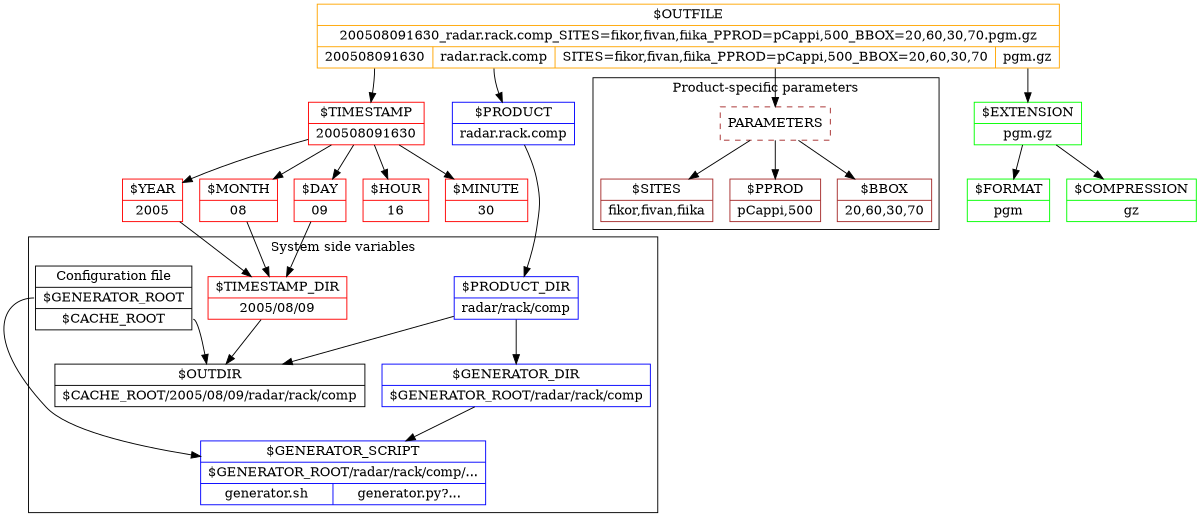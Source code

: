 digraph G {

  size = "8,6";
  node [shape=record];

  {rank=same; "TIMESTAMP"; "PRODUCT"; "EXTENSION"; }


   subgraph cluster_0 {
     label = "Product-specific parameters";
     PARAMETERS [color=brown, label="PARAMETERS"; style= "dashed"; ];
     P1 [color=brown,label="{$SITES|fikor,fivan,fiika}"];
     P2 [color=brown,label="{$PPROD|pCappi,500}"];
     P3 [color=brown,label="{$BBOX|20,60,30,70}"];
   }


   /* subgraph cluster_1 { */

    /* label = "NutShell"; */
    /* bgcolor = "0.1 0.1 1.0"; */


   OUTFILE [color=orange, label="{$OUTFILE|200508091630_radar.rack.comp_SITES=fikor,fivan,fiika_PPROD=pCappi,500_BBOX=20,60,30,70.pgm.gz| {<timestamp>200508091630|<product>radar.rack.comp|<parameters>SITES=fikor,fivan,fiika_PPROD=pCappi,500_BBOX=20,60,30,70|<extension>pgm.gz} }"];
 
   TIMESTAMP [color=red,label="{$TIMESTAMP|200508091630}" ];
   PRODUCT [color=blue, label="{$PRODUCT|radar.rack.comp}"];

   /* PARAMETERS [color=brown, label="{$PARAMETERS|SITES=fikor,fivan,fiika_PPROD=pCappi,500_BBOX=20,60,30,70}"]; */
   EXTENSION [color=green, label="{$EXTENSION|pgm.gz}"];

   YEAR  [color=red, shape=record,label="{$YEAR|2005}" ];
   MONTH [color=red, shape=record,label="{$MONTH|08}" ];
   DAY   [color=red, shape=record,label="{$DAY|09}" ];
   HOUR  [color=red, shape=record,label="{$HOUR|16}" ];
   MINUTE [color=red, shape=record,label="{$MINUTE|30}" ];

   FORMAT [color=green, shape=record,label="{$FORMAT|pgm}" ];
   COMPRESSION [color=green, shape=record,label="{$COMPRESSION|gz}" ];


   /*  OUTDIR [color=black,label="{$OUTDIR|$CACHE_ROOT/2005/08/09/radar/rack/comp}" ]; */
   /* $CACHE_ROOT/$TIMESTAMP_DIR/$PRODUCT_DIR| */
   OUTDIR [color=black,label="{$OUTDIR|$CACHE_ROOT/2005/08/09/radar/rack/comp}" ];

   OUTFILE:timestamp  -> TIMESTAMP;
   OUTFILE:product    -> PRODUCT;
   OUTFILE:parameters -> PARAMETERS;
   OUTFILE:extension  -> EXTENSION;

   TIMESTAMP -> YEAR;
   TIMESTAMP -> MONTH;
   TIMESTAMP -> DAY;
   TIMESTAMP -> HOUR;
   TIMESTAMP -> MINUTE;

   /*
   YEAR ->TIMESTAMP;
   MONTH -> TIMESTAMP;
   DAY -> TIMESTAMP;
   HOUR -> TIMESTAMP;
   MINUTE -> TIMESTAMP;
   */
   
   YEAR -> TIMESTAMP_DIR;
   MONTH -> TIMESTAMP_DIR;
   DAY -> TIMESTAMP_DIR;

   PRODUCT -> PRODUCT_DIR;

   PARAMETERS -> P1;
   PARAMETERS -> P2;
   PARAMETERS -> P3;

   EXTENSION -> FORMAT;
   EXTENSION -> COMPRESSION;

   /* } */

   subgraph cluster2 {

    label = "System side variables";
    /* bgcolor = "orange" */
    

    CONF [label="{Configuration file|<generator_root>$GENERATOR_ROOT|<cache_root>$CACHE_ROOT}", bgcolor="white"]; 

    TIMESTAMP_DIR [color=red,label="{$TIMESTAMP_DIR|2005/08/09}" ];
    PRODUCT_DIR [color=blue, bgcolor="white", label="{$PRODUCT_DIR|radar/rack/comp}" ];
    GENERATOR_DIR [color=blue, fillcolor="white",label="{$GENERATOR_DIR|$GENERATOR_ROOT/radar/rack/comp}" ];


    TIMESTAMP_DIR -> OUTDIR;
    PRODUCT_DIR -> OUTDIR;
    PRODUCT_DIR -> GENERATOR_DIR;

    CONF:generator_root -> GENERATOR_SCRIPT;

    CONF:cache_root -> OUTDIR;

    GENERATOR_DIR -> GENERATOR_SCRIPT;

    GENERATOR_SCRIPT [color=blue,label="{$GENERATOR_SCRIPT|$GENERATOR_ROOT/radar/rack/comp/...|{generator.sh|generator.py?...}}" ];

  }

}
